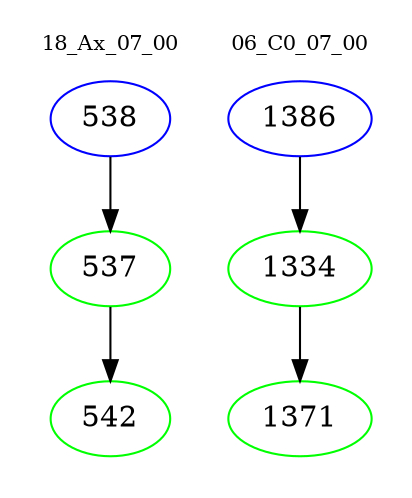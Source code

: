 digraph{
subgraph cluster_0 {
color = white
label = "18_Ax_07_00";
fontsize=10;
T0_538 [label="538", color="blue"]
T0_538 -> T0_537 [color="black"]
T0_537 [label="537", color="green"]
T0_537 -> T0_542 [color="black"]
T0_542 [label="542", color="green"]
}
subgraph cluster_1 {
color = white
label = "06_C0_07_00";
fontsize=10;
T1_1386 [label="1386", color="blue"]
T1_1386 -> T1_1334 [color="black"]
T1_1334 [label="1334", color="green"]
T1_1334 -> T1_1371 [color="black"]
T1_1371 [label="1371", color="green"]
}
}
